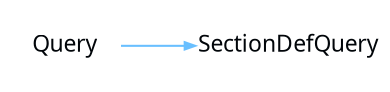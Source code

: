 digraph {
 rankdir = "LR"
 bgcolor = none;
 layout  = dot;
 edge [
   arrowsize = "0.5"
   color     = "#69BFFFFF"
 ]
 Wsc5xhO[
   shape    = none
   label    = "Query"
   margin   = "0.01"
   fontname = "Segoe UI"
   fontsize = "11"
   fontcolor= "#010509FF"
 ]
 duc5xhO[
   shape    = none
   label    = "SectionDefQuery"
   margin   = "0.01"
   fontname = "Segoe UI"
   fontsize = "11"
   fontcolor= "#010509FF"
 ]
 Wsc5xhO->duc5xhO
}
